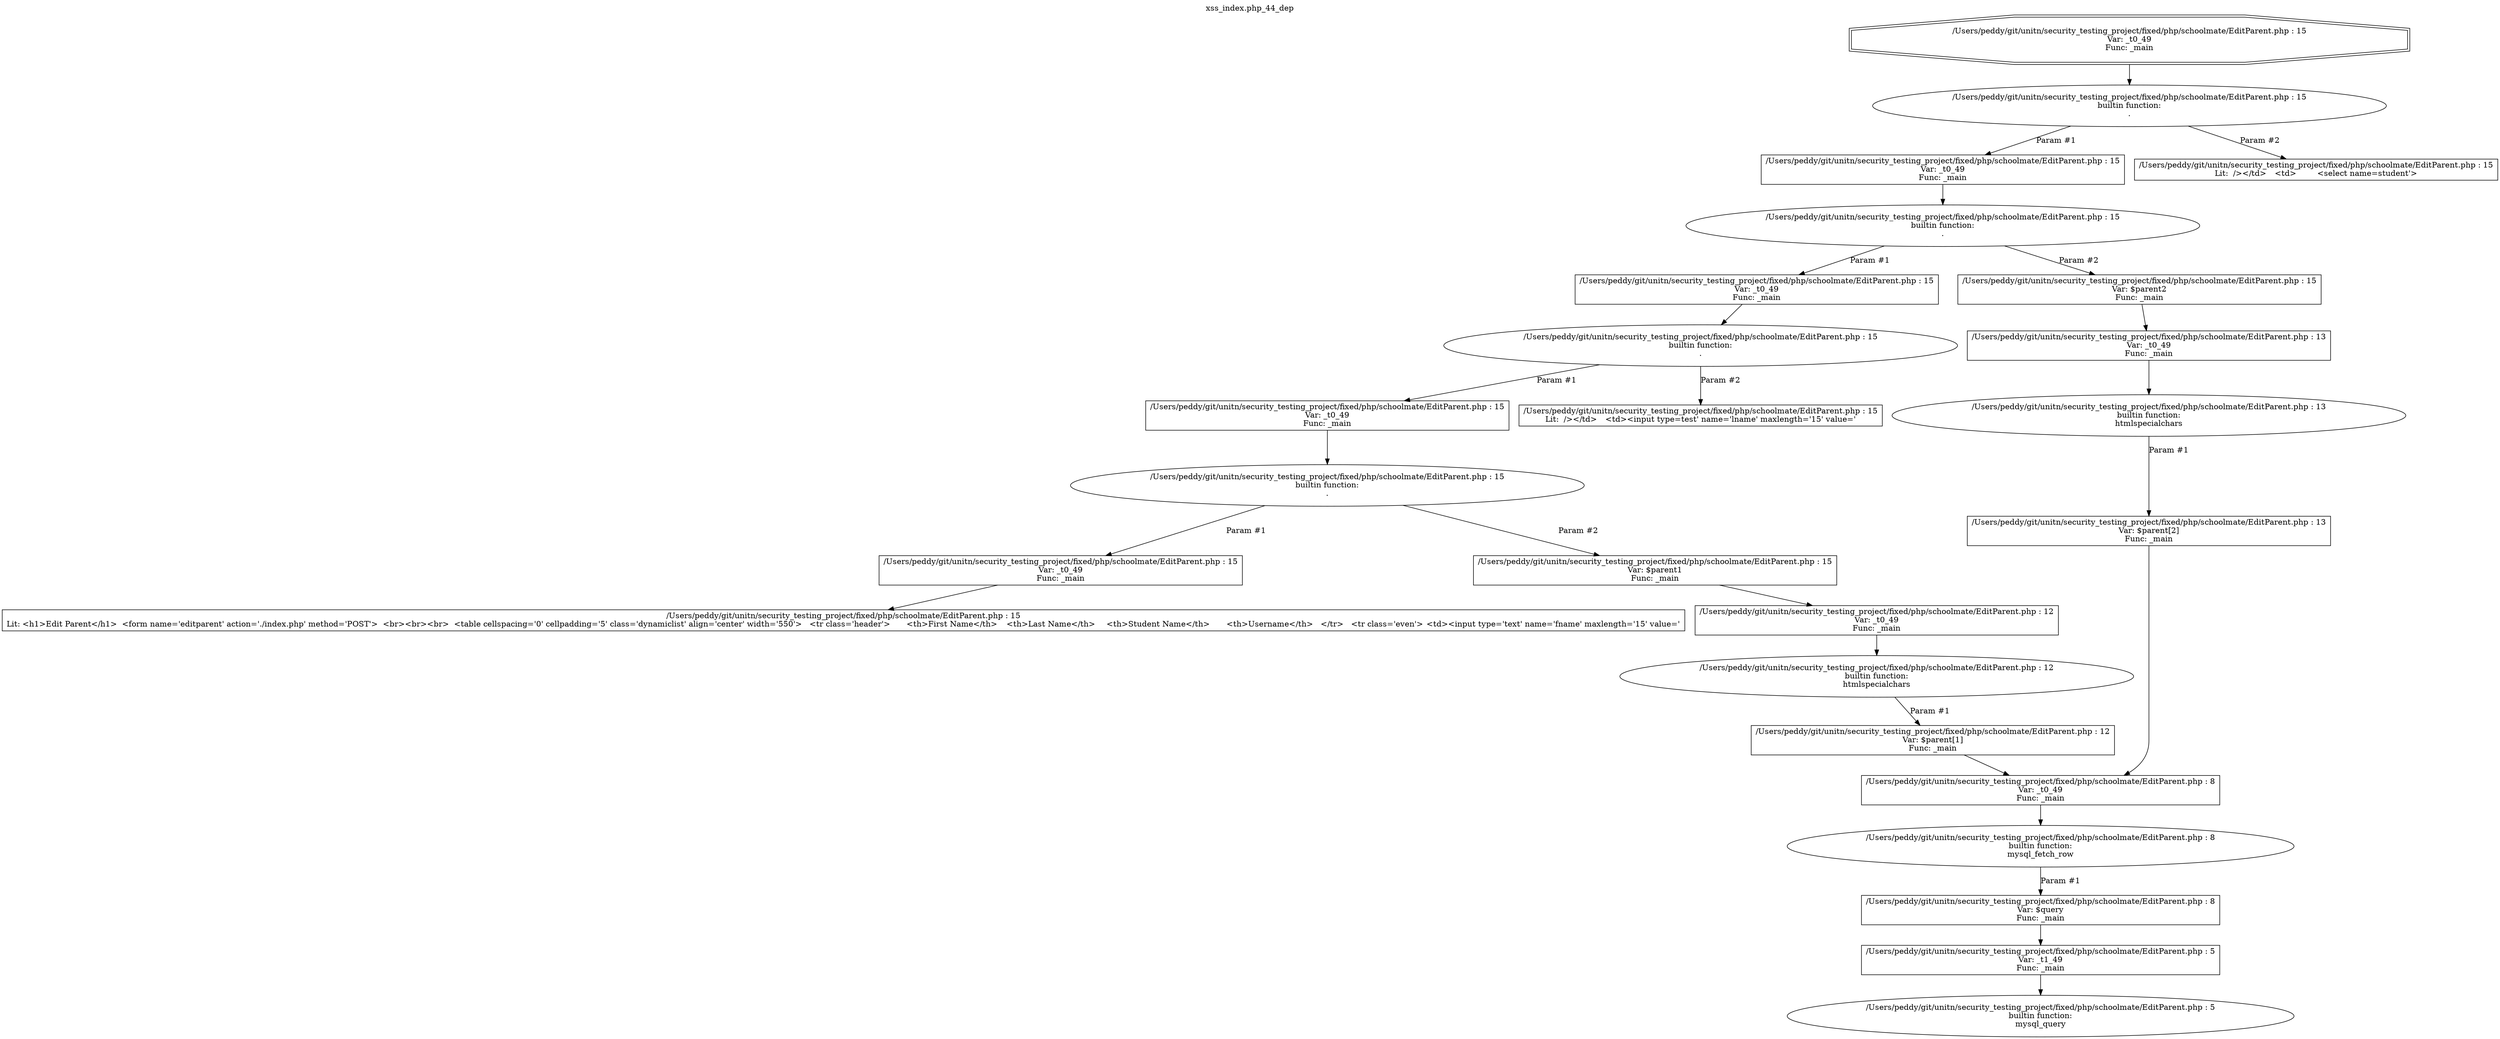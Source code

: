 digraph cfg {
  label="xss_index.php_44_dep";
  labelloc=t;
  n1 [shape=doubleoctagon, label="/Users/peddy/git/unitn/security_testing_project/fixed/php/schoolmate/EditParent.php : 15\nVar: _t0_49\nFunc: _main\n"];
  n2 [shape=ellipse, label="/Users/peddy/git/unitn/security_testing_project/fixed/php/schoolmate/EditParent.php : 15\nbuiltin function:\n.\n"];
  n3 [shape=box, label="/Users/peddy/git/unitn/security_testing_project/fixed/php/schoolmate/EditParent.php : 15\nVar: _t0_49\nFunc: _main\n"];
  n4 [shape=ellipse, label="/Users/peddy/git/unitn/security_testing_project/fixed/php/schoolmate/EditParent.php : 15\nbuiltin function:\n.\n"];
  n5 [shape=box, label="/Users/peddy/git/unitn/security_testing_project/fixed/php/schoolmate/EditParent.php : 15\nVar: _t0_49\nFunc: _main\n"];
  n6 [shape=ellipse, label="/Users/peddy/git/unitn/security_testing_project/fixed/php/schoolmate/EditParent.php : 15\nbuiltin function:\n.\n"];
  n7 [shape=box, label="/Users/peddy/git/unitn/security_testing_project/fixed/php/schoolmate/EditParent.php : 15\nVar: _t0_49\nFunc: _main\n"];
  n8 [shape=ellipse, label="/Users/peddy/git/unitn/security_testing_project/fixed/php/schoolmate/EditParent.php : 15\nbuiltin function:\n.\n"];
  n9 [shape=box, label="/Users/peddy/git/unitn/security_testing_project/fixed/php/schoolmate/EditParent.php : 15\nVar: _t0_49\nFunc: _main\n"];
  n10 [shape=box, label="/Users/peddy/git/unitn/security_testing_project/fixed/php/schoolmate/EditParent.php : 15\nLit: <h1>Edit Parent</h1>  <form name='editparent' action='./index.php' method='POST'>  <br><br><br>  <table cellspacing='0' cellpadding='5' class='dynamiclist' align='center' width='550'>   <tr class='header'>	<th>First Name</th>	<th>Last Name</th>	<th>Student Name</th>	<th>Username</th>   </tr>   <tr class='even'>	<td><input type='text' name='fname' maxlength='15' value='\n"];
  n11 [shape=box, label="/Users/peddy/git/unitn/security_testing_project/fixed/php/schoolmate/EditParent.php : 15\nVar: $parent1\nFunc: _main\n"];
  n12 [shape=box, label="/Users/peddy/git/unitn/security_testing_project/fixed/php/schoolmate/EditParent.php : 12\nVar: _t0_49\nFunc: _main\n"];
  n13 [shape=ellipse, label="/Users/peddy/git/unitn/security_testing_project/fixed/php/schoolmate/EditParent.php : 12\nbuiltin function:\nhtmlspecialchars\n"];
  n14 [shape=box, label="/Users/peddy/git/unitn/security_testing_project/fixed/php/schoolmate/EditParent.php : 12\nVar: $parent[1]\nFunc: _main\n"];
  n15 [shape=box, label="/Users/peddy/git/unitn/security_testing_project/fixed/php/schoolmate/EditParent.php : 8\nVar: _t0_49\nFunc: _main\n"];
  n16 [shape=ellipse, label="/Users/peddy/git/unitn/security_testing_project/fixed/php/schoolmate/EditParent.php : 8\nbuiltin function:\nmysql_fetch_row\n"];
  n17 [shape=box, label="/Users/peddy/git/unitn/security_testing_project/fixed/php/schoolmate/EditParent.php : 8\nVar: $query\nFunc: _main\n"];
  n18 [shape=box, label="/Users/peddy/git/unitn/security_testing_project/fixed/php/schoolmate/EditParent.php : 5\nVar: _t1_49\nFunc: _main\n"];
  n19 [shape=ellipse, label="/Users/peddy/git/unitn/security_testing_project/fixed/php/schoolmate/EditParent.php : 5\nbuiltin function:\nmysql_query\n"];
  n20 [shape=box, label="/Users/peddy/git/unitn/security_testing_project/fixed/php/schoolmate/EditParent.php : 15\nLit:  /></td>	<td><input type=test' name='lname' maxlength='15' value='\n"];
  n21 [shape=box, label="/Users/peddy/git/unitn/security_testing_project/fixed/php/schoolmate/EditParent.php : 15\nVar: $parent2\nFunc: _main\n"];
  n22 [shape=box, label="/Users/peddy/git/unitn/security_testing_project/fixed/php/schoolmate/EditParent.php : 13\nVar: _t0_49\nFunc: _main\n"];
  n23 [shape=ellipse, label="/Users/peddy/git/unitn/security_testing_project/fixed/php/schoolmate/EditParent.php : 13\nbuiltin function:\nhtmlspecialchars\n"];
  n24 [shape=box, label="/Users/peddy/git/unitn/security_testing_project/fixed/php/schoolmate/EditParent.php : 13\nVar: $parent[2]\nFunc: _main\n"];
  n25 [shape=box, label="/Users/peddy/git/unitn/security_testing_project/fixed/php/schoolmate/EditParent.php : 15\nLit:  /></td>	<td>	 <select name=student'>\n"];
  n1 -> n2;
  n3 -> n4;
  n5 -> n6;
  n7 -> n8;
  n9 -> n10;
  n8 -> n9[label="Param #1"];
  n8 -> n11[label="Param #2"];
  n12 -> n13;
  n15 -> n16;
  n18 -> n19;
  n17 -> n18;
  n16 -> n17[label="Param #1"];
  n14 -> n15;
  n13 -> n14[label="Param #1"];
  n11 -> n12;
  n6 -> n7[label="Param #1"];
  n6 -> n20[label="Param #2"];
  n4 -> n5[label="Param #1"];
  n4 -> n21[label="Param #2"];
  n22 -> n23;
  n24 -> n15;
  n23 -> n24[label="Param #1"];
  n21 -> n22;
  n2 -> n3[label="Param #1"];
  n2 -> n25[label="Param #2"];
}
